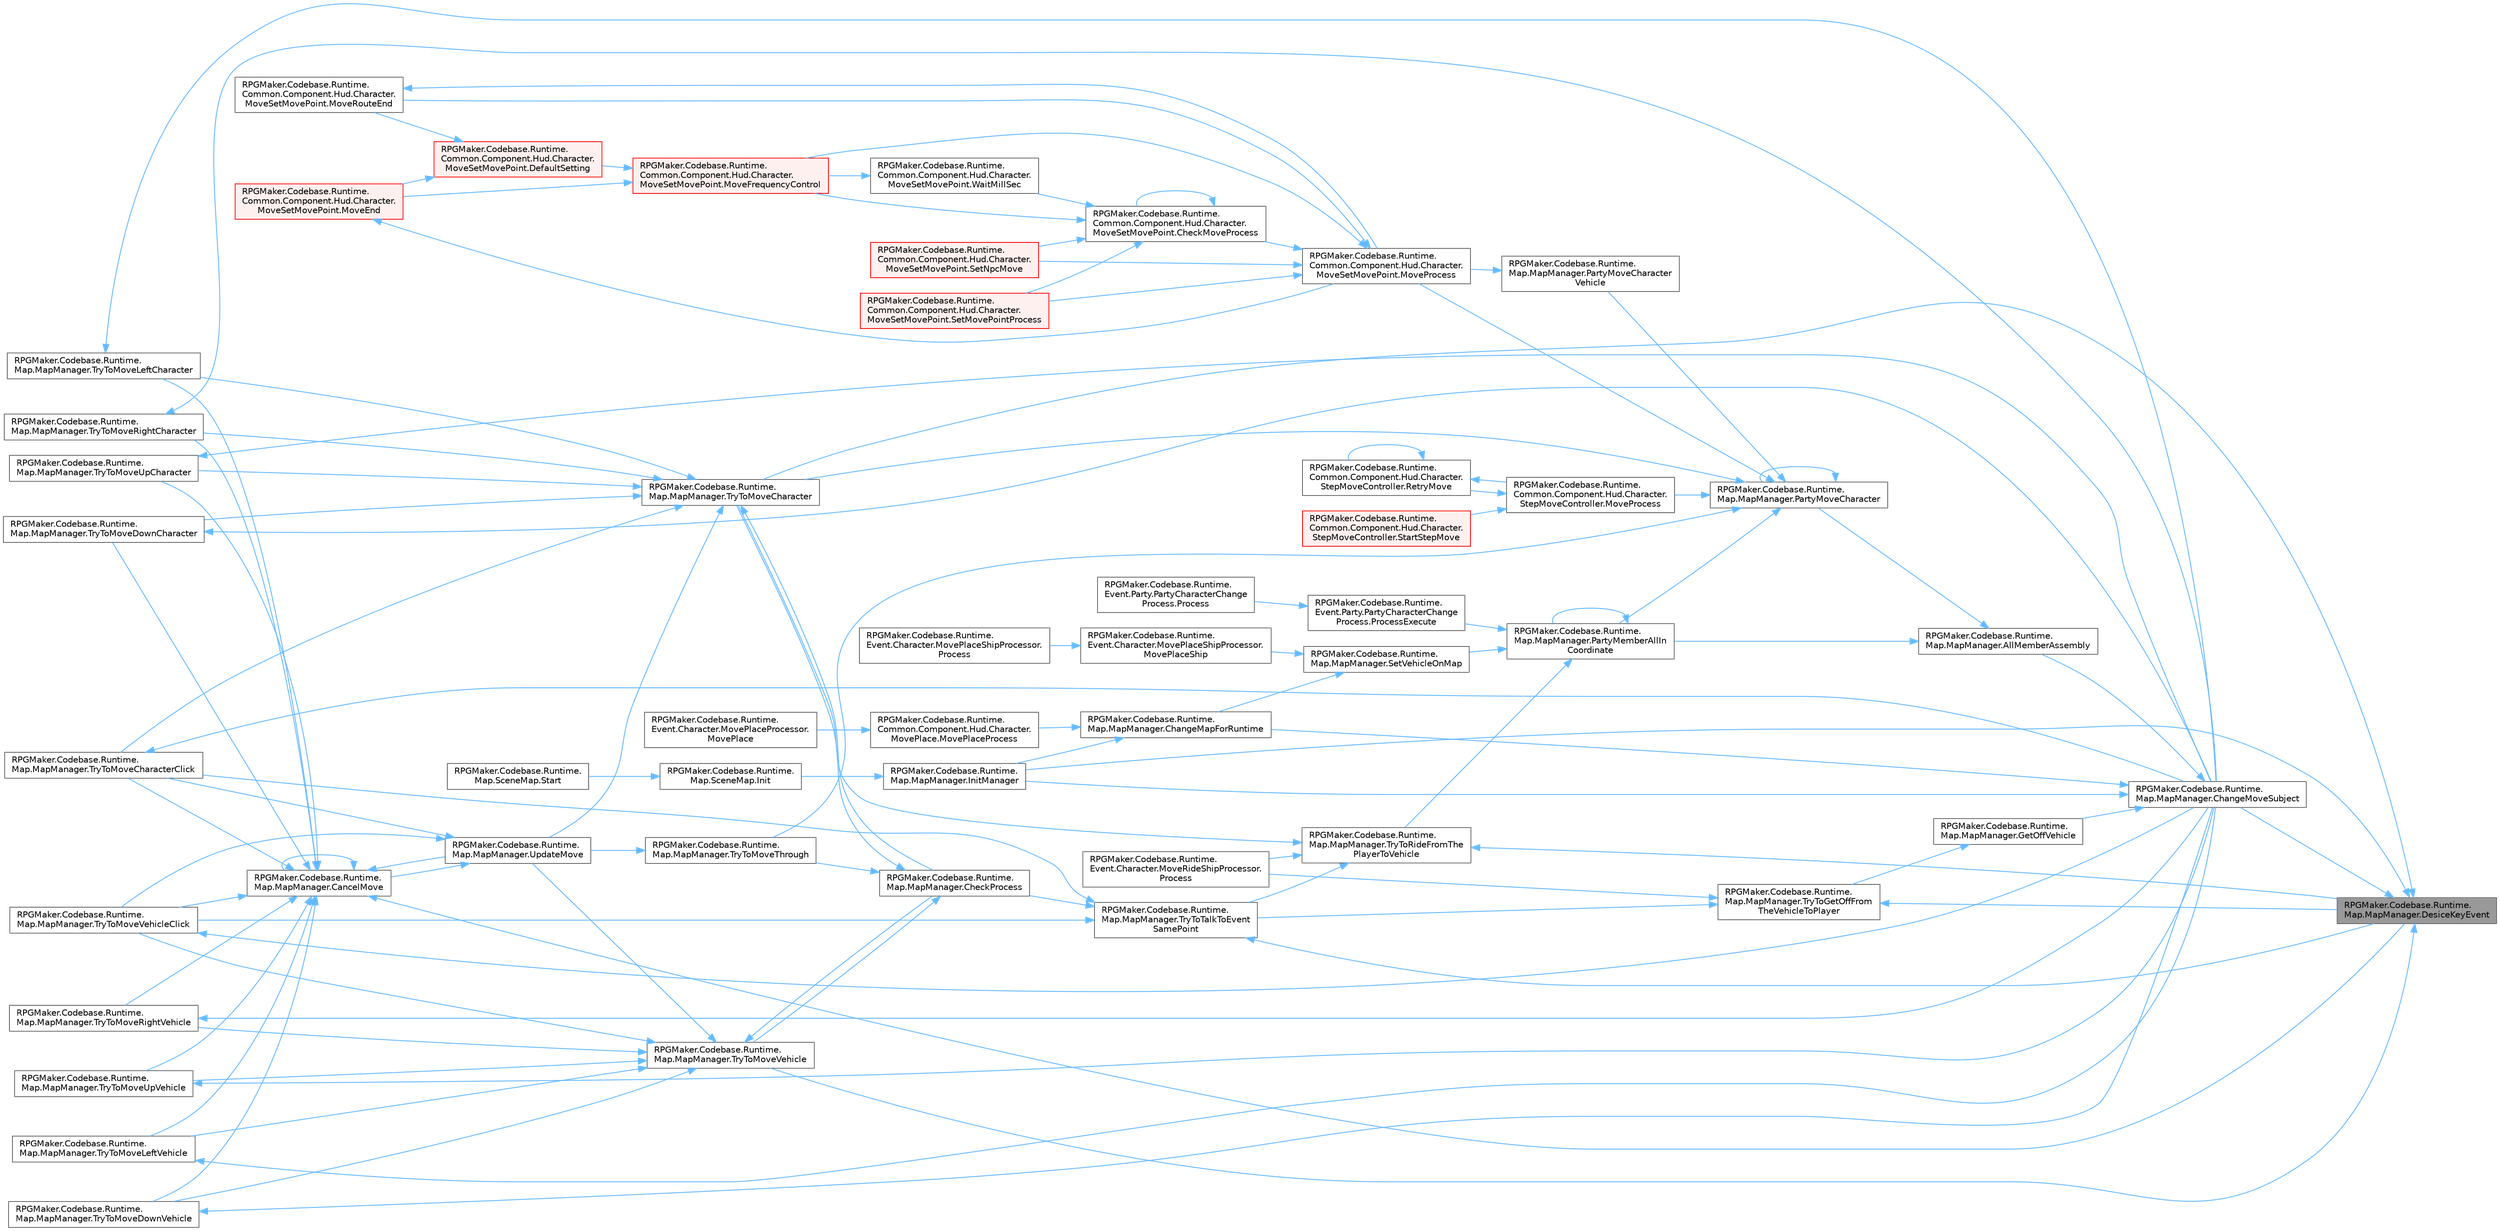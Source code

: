digraph "RPGMaker.Codebase.Runtime.Map.MapManager.DesiceKeyEvent"
{
 // LATEX_PDF_SIZE
  bgcolor="transparent";
  edge [fontname=Helvetica,fontsize=10,labelfontname=Helvetica,labelfontsize=10];
  node [fontname=Helvetica,fontsize=10,shape=box,height=0.2,width=0.4];
  rankdir="RL";
  Node1 [id="Node000001",label="RPGMaker.Codebase.Runtime.\lMap.MapManager.DesiceKeyEvent",height=0.2,width=0.4,color="gray40", fillcolor="grey60", style="filled", fontcolor="black",tooltip="目の前にイベントがあり、その発動契機がTalkであればイベントを開始する"];
  Node1 -> Node2 [id="edge1_Node000001_Node000002",dir="back",color="steelblue1",style="solid",tooltip=" "];
  Node2 [id="Node000002",label="RPGMaker.Codebase.Runtime.\lMap.MapManager.ChangeMoveSubject",height=0.2,width=0.4,color="grey40", fillcolor="white", style="filled",URL="$d5/d0f/class_r_p_g_maker_1_1_codebase_1_1_runtime_1_1_map_1_1_map_manager.html#a5d00d2c525cee192d90fc53bbc0c8682",tooltip=" "];
  Node2 -> Node3 [id="edge2_Node000002_Node000003",dir="back",color="steelblue1",style="solid",tooltip=" "];
  Node3 [id="Node000003",label="RPGMaker.Codebase.Runtime.\lMap.MapManager.AllMemberAssembly",height=0.2,width=0.4,color="grey40", fillcolor="white", style="filled",URL="$d5/d0f/class_r_p_g_maker_1_1_codebase_1_1_runtime_1_1_map_1_1_map_manager.html#a8c6faf084ea80880467ab13a448e9bed",tooltip="全員集したにで操作切り替え"];
  Node3 -> Node4 [id="edge3_Node000003_Node000004",dir="back",color="steelblue1",style="solid",tooltip=" "];
  Node4 [id="Node000004",label="RPGMaker.Codebase.Runtime.\lMap.MapManager.PartyMemberAllIn\lCoordinate",height=0.2,width=0.4,color="grey40", fillcolor="white", style="filled",URL="$d5/d0f/class_r_p_g_maker_1_1_codebase_1_1_runtime_1_1_map_1_1_map_manager.html#adc8a96ff2875947b6e7a4a6aa6c7f1a1",tooltip=" "];
  Node4 -> Node4 [id="edge4_Node000004_Node000004",dir="back",color="steelblue1",style="solid",tooltip=" "];
  Node4 -> Node5 [id="edge5_Node000004_Node000005",dir="back",color="steelblue1",style="solid",tooltip=" "];
  Node5 [id="Node000005",label="RPGMaker.Codebase.Runtime.\lEvent.Party.PartyCharacterChange\lProcess.ProcessExecute",height=0.2,width=0.4,color="grey40", fillcolor="white", style="filled",URL="$dc/dee/class_r_p_g_maker_1_1_codebase_1_1_runtime_1_1_event_1_1_party_1_1_party_character_change_process.html#a36241cd62b9cb79bf4330645b34576e5",tooltip="😁 処理内容"];
  Node5 -> Node6 [id="edge6_Node000005_Node000006",dir="back",color="steelblue1",style="solid",tooltip=" "];
  Node6 [id="Node000006",label="RPGMaker.Codebase.Runtime.\lEvent.Party.PartyCharacterChange\lProcess.Process",height=0.2,width=0.4,color="grey40", fillcolor="white", style="filled",URL="$dc/dee/class_r_p_g_maker_1_1_codebase_1_1_runtime_1_1_event_1_1_party_1_1_party_character_change_process.html#ae0f898626129d655b3cd7452f9cd043d",tooltip="😁 処理"];
  Node4 -> Node7 [id="edge7_Node000004_Node000007",dir="back",color="steelblue1",style="solid",tooltip=" "];
  Node7 [id="Node000007",label="RPGMaker.Codebase.Runtime.\lMap.MapManager.SetVehicleOnMap",height=0.2,width=0.4,color="grey40", fillcolor="white", style="filled",URL="$d5/d0f/class_r_p_g_maker_1_1_codebase_1_1_runtime_1_1_map_1_1_map_manager.html#a37e412a35b210f1313f567ba8ade8b96",tooltip=" "];
  Node7 -> Node8 [id="edge8_Node000007_Node000008",dir="back",color="steelblue1",style="solid",tooltip=" "];
  Node8 [id="Node000008",label="RPGMaker.Codebase.Runtime.\lMap.MapManager.ChangeMapForRuntime",height=0.2,width=0.4,color="grey40", fillcolor="white", style="filled",URL="$d5/d0f/class_r_p_g_maker_1_1_codebase_1_1_runtime_1_1_map_1_1_map_manager.html#a164b0a6efee413b3cff10ea519ab8029",tooltip="マップを表示する"];
  Node8 -> Node9 [id="edge9_Node000008_Node000009",dir="back",color="steelblue1",style="solid",tooltip=" "];
  Node9 [id="Node000009",label="RPGMaker.Codebase.Runtime.\lMap.MapManager.InitManager",height=0.2,width=0.4,color="grey40", fillcolor="white", style="filled",URL="$d5/d0f/class_r_p_g_maker_1_1_codebase_1_1_runtime_1_1_map_1_1_map_manager.html#ae14061e8d125d7fe532437b6ba183131",tooltip="マップ初期化"];
  Node9 -> Node10 [id="edge10_Node000009_Node000010",dir="back",color="steelblue1",style="solid",tooltip=" "];
  Node10 [id="Node000010",label="RPGMaker.Codebase.Runtime.\lMap.SceneMap.Init",height=0.2,width=0.4,color="grey40", fillcolor="white", style="filled",URL="$db/d02/class_r_p_g_maker_1_1_codebase_1_1_runtime_1_1_map_1_1_scene_map.html#a0f6d0adae41e09e94a55d3c0af0c87dc",tooltip=" "];
  Node10 -> Node11 [id="edge11_Node000010_Node000011",dir="back",color="steelblue1",style="solid",tooltip=" "];
  Node11 [id="Node000011",label="RPGMaker.Codebase.Runtime.\lMap.SceneMap.Start",height=0.2,width=0.4,color="grey40", fillcolor="white", style="filled",URL="$db/d02/class_r_p_g_maker_1_1_codebase_1_1_runtime_1_1_map_1_1_scene_map.html#a8514c54d190f9d2acb578100f490a861",tooltip=" "];
  Node8 -> Node12 [id="edge12_Node000008_Node000012",dir="back",color="steelblue1",style="solid",tooltip=" "];
  Node12 [id="Node000012",label="RPGMaker.Codebase.Runtime.\lCommon.Component.Hud.Character.\lMovePlace.MovePlaceProcess",height=0.2,width=0.4,color="grey40", fillcolor="white", style="filled",URL="$df/d12/class_r_p_g_maker_1_1_codebase_1_1_runtime_1_1_common_1_1_component_1_1_hud_1_1_character_1_1_move_place.html#a937507f8d3c881ce82d1d1eb38321bbf",tooltip="😁 場所処理移動"];
  Node12 -> Node13 [id="edge13_Node000012_Node000013",dir="back",color="steelblue1",style="solid",tooltip=" "];
  Node13 [id="Node000013",label="RPGMaker.Codebase.Runtime.\lEvent.Character.MovePlaceProcessor.\lMovePlace",height=0.2,width=0.4,color="grey40", fillcolor="white", style="filled",URL="$da/d06/class_r_p_g_maker_1_1_codebase_1_1_runtime_1_1_event_1_1_character_1_1_move_place_processor.html#acd1dee6b4f36de52d8a8b775d612e502",tooltip="😁"];
  Node7 -> Node14 [id="edge14_Node000007_Node000014",dir="back",color="steelblue1",style="solid",tooltip=" "];
  Node14 [id="Node000014",label="RPGMaker.Codebase.Runtime.\lEvent.Character.MovePlaceShipProcessor.\lMovePlaceShip",height=0.2,width=0.4,color="grey40", fillcolor="white", style="filled",URL="$df/d26/class_r_p_g_maker_1_1_codebase_1_1_runtime_1_1_event_1_1_character_1_1_move_place_ship_processor.html#af7c051f7a66cfbc9f89063046feca8f0",tooltip="😁 移動場所船"];
  Node14 -> Node15 [id="edge15_Node000014_Node000015",dir="back",color="steelblue1",style="solid",tooltip=" "];
  Node15 [id="Node000015",label="RPGMaker.Codebase.Runtime.\lEvent.Character.MovePlaceShipProcessor.\lProcess",height=0.2,width=0.4,color="grey40", fillcolor="white", style="filled",URL="$df/d26/class_r_p_g_maker_1_1_codebase_1_1_runtime_1_1_event_1_1_character_1_1_move_place_ship_processor.html#a529c9f8d4cbc0f8acb538ec1f1ffb790",tooltip="😁 処理"];
  Node4 -> Node16 [id="edge16_Node000004_Node000016",dir="back",color="steelblue1",style="solid",tooltip=" "];
  Node16 [id="Node000016",label="RPGMaker.Codebase.Runtime.\lMap.MapManager.TryToRideFromThe\lPlayerToVehicle",height=0.2,width=0.4,color="grey40", fillcolor="white", style="filled",URL="$d5/d0f/class_r_p_g_maker_1_1_codebase_1_1_runtime_1_1_map_1_1_map_manager.html#af833ea891460fe653ce5b7900b86e151",tooltip="乗り物に乗る"];
  Node16 -> Node1 [id="edge17_Node000016_Node000001",dir="back",color="steelblue1",style="solid",tooltip=" "];
  Node16 -> Node17 [id="edge18_Node000016_Node000017",dir="back",color="steelblue1",style="solid",tooltip=" "];
  Node17 [id="Node000017",label="RPGMaker.Codebase.Runtime.\lEvent.Character.MoveRideShipProcessor.\lProcess",height=0.2,width=0.4,color="grey40", fillcolor="white", style="filled",URL="$db/dea/class_r_p_g_maker_1_1_codebase_1_1_runtime_1_1_event_1_1_character_1_1_move_ride_ship_processor.html#ae9d6fa0140ad420b3607b15b970830f6",tooltip="😁 処理"];
  Node16 -> Node18 [id="edge19_Node000016_Node000018",dir="back",color="steelblue1",style="solid",tooltip=" "];
  Node18 [id="Node000018",label="RPGMaker.Codebase.Runtime.\lMap.MapManager.TryToMoveCharacter",height=0.2,width=0.4,color="grey40", fillcolor="white", style="filled",URL="$d5/d0f/class_r_p_g_maker_1_1_codebase_1_1_runtime_1_1_map_1_1_map_manager.html#a1c50ac1ba190459e6f190cdbfe263778",tooltip="キャラクターの移動を試行する （対象位置が進入不可の場合は向きだけ変える）"];
  Node18 -> Node19 [id="edge20_Node000018_Node000019",dir="back",color="steelblue1",style="solid",tooltip=" "];
  Node19 [id="Node000019",label="RPGMaker.Codebase.Runtime.\lMap.MapManager.CheckProcess",height=0.2,width=0.4,color="grey40", fillcolor="white", style="filled",URL="$d5/d0f/class_r_p_g_maker_1_1_codebase_1_1_runtime_1_1_map_1_1_map_manager.html#af61111401b6e289e7cd71c37c80bff5d",tooltip="移動後の各判定処理"];
  Node19 -> Node18 [id="edge21_Node000019_Node000018",dir="back",color="steelblue1",style="solid",tooltip=" "];
  Node19 -> Node20 [id="edge22_Node000019_Node000020",dir="back",color="steelblue1",style="solid",tooltip=" "];
  Node20 [id="Node000020",label="RPGMaker.Codebase.Runtime.\lMap.MapManager.TryToMoveThrough",height=0.2,width=0.4,color="grey40", fillcolor="white", style="filled",URL="$d5/d0f/class_r_p_g_maker_1_1_codebase_1_1_runtime_1_1_map_1_1_map_manager.html#a568c166cd57f15308dc10ba60706bd26",tooltip=" "];
  Node20 -> Node21 [id="edge23_Node000020_Node000021",dir="back",color="steelblue1",style="solid",tooltip=" "];
  Node21 [id="Node000021",label="RPGMaker.Codebase.Runtime.\lMap.MapManager.UpdateMove",height=0.2,width=0.4,color="grey40", fillcolor="white", style="filled",URL="$d5/d0f/class_r_p_g_maker_1_1_codebase_1_1_runtime_1_1_map_1_1_map_manager.html#a8d383409968f24c28e9393d632d207c2",tooltip=" "];
  Node21 -> Node22 [id="edge24_Node000021_Node000022",dir="back",color="steelblue1",style="solid",tooltip=" "];
  Node22 [id="Node000022",label="RPGMaker.Codebase.Runtime.\lMap.MapManager.CancelMove",height=0.2,width=0.4,color="grey40", fillcolor="white", style="filled",URL="$d5/d0f/class_r_p_g_maker_1_1_codebase_1_1_runtime_1_1_map_1_1_map_manager.html#aec356ba03028b9e11ece2ceb38d7f3cf",tooltip=" "];
  Node22 -> Node22 [id="edge25_Node000022_Node000022",dir="back",color="steelblue1",style="solid",tooltip=" "];
  Node22 -> Node1 [id="edge26_Node000022_Node000001",dir="back",color="steelblue1",style="solid",tooltip=" "];
  Node22 -> Node23 [id="edge27_Node000022_Node000023",dir="back",color="steelblue1",style="solid",tooltip=" "];
  Node23 [id="Node000023",label="RPGMaker.Codebase.Runtime.\lMap.MapManager.TryToMoveCharacterClick",height=0.2,width=0.4,color="grey40", fillcolor="white", style="filled",URL="$d5/d0f/class_r_p_g_maker_1_1_codebase_1_1_runtime_1_1_map_1_1_map_manager.html#a3a7ad6e6d848e31770443541b2113049",tooltip="キャラクターの移動を試行する （対象位置が進入不可の場合は向きだけ変える）"];
  Node23 -> Node2 [id="edge28_Node000023_Node000002",dir="back",color="steelblue1",style="solid",tooltip=" "];
  Node22 -> Node24 [id="edge29_Node000022_Node000024",dir="back",color="steelblue1",style="solid",tooltip=" "];
  Node24 [id="Node000024",label="RPGMaker.Codebase.Runtime.\lMap.MapManager.TryToMoveDownCharacter",height=0.2,width=0.4,color="grey40", fillcolor="white", style="filled",URL="$d5/d0f/class_r_p_g_maker_1_1_codebase_1_1_runtime_1_1_map_1_1_map_manager.html#ab602fb3908c965ecbdfa140fa64e3de4",tooltip=" "];
  Node24 -> Node2 [id="edge30_Node000024_Node000002",dir="back",color="steelblue1",style="solid",tooltip=" "];
  Node22 -> Node25 [id="edge31_Node000022_Node000025",dir="back",color="steelblue1",style="solid",tooltip=" "];
  Node25 [id="Node000025",label="RPGMaker.Codebase.Runtime.\lMap.MapManager.TryToMoveDownVehicle",height=0.2,width=0.4,color="grey40", fillcolor="white", style="filled",URL="$d5/d0f/class_r_p_g_maker_1_1_codebase_1_1_runtime_1_1_map_1_1_map_manager.html#a476c0a4fd7efbcd64fb342d4988ba6f7",tooltip=" "];
  Node25 -> Node2 [id="edge32_Node000025_Node000002",dir="back",color="steelblue1",style="solid",tooltip=" "];
  Node22 -> Node26 [id="edge33_Node000022_Node000026",dir="back",color="steelblue1",style="solid",tooltip=" "];
  Node26 [id="Node000026",label="RPGMaker.Codebase.Runtime.\lMap.MapManager.TryToMoveLeftCharacter",height=0.2,width=0.4,color="grey40", fillcolor="white", style="filled",URL="$d5/d0f/class_r_p_g_maker_1_1_codebase_1_1_runtime_1_1_map_1_1_map_manager.html#a1d7da40eb2e0a29eda0e228f434a77ec",tooltip="Actionへの代入時に内容が確認しやすいように、各向き分メソッドを用意。"];
  Node26 -> Node2 [id="edge34_Node000026_Node000002",dir="back",color="steelblue1",style="solid",tooltip=" "];
  Node22 -> Node27 [id="edge35_Node000022_Node000027",dir="back",color="steelblue1",style="solid",tooltip=" "];
  Node27 [id="Node000027",label="RPGMaker.Codebase.Runtime.\lMap.MapManager.TryToMoveLeftVehicle",height=0.2,width=0.4,color="grey40", fillcolor="white", style="filled",URL="$d5/d0f/class_r_p_g_maker_1_1_codebase_1_1_runtime_1_1_map_1_1_map_manager.html#a8efa0bcf03ce7e5b2b1746ccc3ee13c0",tooltip="Actionへの代入時に内容が確認しやすいように、各向き分メソッドを用意。"];
  Node27 -> Node2 [id="edge36_Node000027_Node000002",dir="back",color="steelblue1",style="solid",tooltip=" "];
  Node22 -> Node28 [id="edge37_Node000022_Node000028",dir="back",color="steelblue1",style="solid",tooltip=" "];
  Node28 [id="Node000028",label="RPGMaker.Codebase.Runtime.\lMap.MapManager.TryToMoveRightCharacter",height=0.2,width=0.4,color="grey40", fillcolor="white", style="filled",URL="$d5/d0f/class_r_p_g_maker_1_1_codebase_1_1_runtime_1_1_map_1_1_map_manager.html#a4de669f540fb731c58fe2aaf3218c235",tooltip=" "];
  Node28 -> Node2 [id="edge38_Node000028_Node000002",dir="back",color="steelblue1",style="solid",tooltip=" "];
  Node22 -> Node29 [id="edge39_Node000022_Node000029",dir="back",color="steelblue1",style="solid",tooltip=" "];
  Node29 [id="Node000029",label="RPGMaker.Codebase.Runtime.\lMap.MapManager.TryToMoveRightVehicle",height=0.2,width=0.4,color="grey40", fillcolor="white", style="filled",URL="$d5/d0f/class_r_p_g_maker_1_1_codebase_1_1_runtime_1_1_map_1_1_map_manager.html#a3ec5763f85b5b41539237530c5806901",tooltip=" "];
  Node29 -> Node2 [id="edge40_Node000029_Node000002",dir="back",color="steelblue1",style="solid",tooltip=" "];
  Node22 -> Node30 [id="edge41_Node000022_Node000030",dir="back",color="steelblue1",style="solid",tooltip=" "];
  Node30 [id="Node000030",label="RPGMaker.Codebase.Runtime.\lMap.MapManager.TryToMoveUpCharacter",height=0.2,width=0.4,color="grey40", fillcolor="white", style="filled",URL="$d5/d0f/class_r_p_g_maker_1_1_codebase_1_1_runtime_1_1_map_1_1_map_manager.html#ac3d79e5a98a34a7f08f34402600f7a57",tooltip=" "];
  Node30 -> Node2 [id="edge42_Node000030_Node000002",dir="back",color="steelblue1",style="solid",tooltip=" "];
  Node22 -> Node31 [id="edge43_Node000022_Node000031",dir="back",color="steelblue1",style="solid",tooltip=" "];
  Node31 [id="Node000031",label="RPGMaker.Codebase.Runtime.\lMap.MapManager.TryToMoveUpVehicle",height=0.2,width=0.4,color="grey40", fillcolor="white", style="filled",URL="$d5/d0f/class_r_p_g_maker_1_1_codebase_1_1_runtime_1_1_map_1_1_map_manager.html#ac56d14e743bf2942bb37db5c5954063e",tooltip=" "];
  Node31 -> Node2 [id="edge44_Node000031_Node000002",dir="back",color="steelblue1",style="solid",tooltip=" "];
  Node22 -> Node32 [id="edge45_Node000022_Node000032",dir="back",color="steelblue1",style="solid",tooltip=" "];
  Node32 [id="Node000032",label="RPGMaker.Codebase.Runtime.\lMap.MapManager.TryToMoveVehicleClick",height=0.2,width=0.4,color="grey40", fillcolor="white", style="filled",URL="$d5/d0f/class_r_p_g_maker_1_1_codebase_1_1_runtime_1_1_map_1_1_map_manager.html#a6ee6f9efcc536de03d0f38f5d3de8e9e",tooltip="キャラクターの移動を試行する （対象位置が進入不可の場合は向きだけ変える）"];
  Node32 -> Node2 [id="edge46_Node000032_Node000002",dir="back",color="steelblue1",style="solid",tooltip=" "];
  Node22 -> Node21 [id="edge47_Node000022_Node000021",dir="back",color="steelblue1",style="solid",tooltip=" "];
  Node21 -> Node23 [id="edge48_Node000021_Node000023",dir="back",color="steelblue1",style="solid",tooltip=" "];
  Node21 -> Node32 [id="edge49_Node000021_Node000032",dir="back",color="steelblue1",style="solid",tooltip=" "];
  Node19 -> Node33 [id="edge50_Node000019_Node000033",dir="back",color="steelblue1",style="solid",tooltip=" "];
  Node33 [id="Node000033",label="RPGMaker.Codebase.Runtime.\lMap.MapManager.TryToMoveVehicle",height=0.2,width=0.4,color="grey40", fillcolor="white", style="filled",URL="$d5/d0f/class_r_p_g_maker_1_1_codebase_1_1_runtime_1_1_map_1_1_map_manager.html#af0e1fa61778d47dccbe907bcb8ebeb4c",tooltip="乗り物の移動を試行する （対象位置が進入不可の場合は向きだけ変える）"];
  Node33 -> Node19 [id="edge51_Node000033_Node000019",dir="back",color="steelblue1",style="solid",tooltip=" "];
  Node33 -> Node25 [id="edge52_Node000033_Node000025",dir="back",color="steelblue1",style="solid",tooltip=" "];
  Node33 -> Node27 [id="edge53_Node000033_Node000027",dir="back",color="steelblue1",style="solid",tooltip=" "];
  Node33 -> Node29 [id="edge54_Node000033_Node000029",dir="back",color="steelblue1",style="solid",tooltip=" "];
  Node33 -> Node31 [id="edge55_Node000033_Node000031",dir="back",color="steelblue1",style="solid",tooltip=" "];
  Node33 -> Node32 [id="edge56_Node000033_Node000032",dir="back",color="steelblue1",style="solid",tooltip=" "];
  Node33 -> Node21 [id="edge57_Node000033_Node000021",dir="back",color="steelblue1",style="solid",tooltip=" "];
  Node18 -> Node23 [id="edge58_Node000018_Node000023",dir="back",color="steelblue1",style="solid",tooltip=" "];
  Node18 -> Node24 [id="edge59_Node000018_Node000024",dir="back",color="steelblue1",style="solid",tooltip=" "];
  Node18 -> Node26 [id="edge60_Node000018_Node000026",dir="back",color="steelblue1",style="solid",tooltip=" "];
  Node18 -> Node28 [id="edge61_Node000018_Node000028",dir="back",color="steelblue1",style="solid",tooltip=" "];
  Node18 -> Node30 [id="edge62_Node000018_Node000030",dir="back",color="steelblue1",style="solid",tooltip=" "];
  Node18 -> Node21 [id="edge63_Node000018_Node000021",dir="back",color="steelblue1",style="solid",tooltip=" "];
  Node16 -> Node34 [id="edge64_Node000016_Node000034",dir="back",color="steelblue1",style="solid",tooltip=" "];
  Node34 [id="Node000034",label="RPGMaker.Codebase.Runtime.\lMap.MapManager.TryToTalkToEvent\lSamePoint",height=0.2,width=0.4,color="grey40", fillcolor="white", style="filled",URL="$d5/d0f/class_r_p_g_maker_1_1_codebase_1_1_runtime_1_1_map_1_1_map_manager.html#a0fbfc4078a6e1d77a62009a7ac3985c4",tooltip=" "];
  Node34 -> Node19 [id="edge65_Node000034_Node000019",dir="back",color="steelblue1",style="solid",tooltip=" "];
  Node34 -> Node1 [id="edge66_Node000034_Node000001",dir="back",color="steelblue1",style="solid",tooltip=" "];
  Node34 -> Node23 [id="edge67_Node000034_Node000023",dir="back",color="steelblue1",style="solid",tooltip=" "];
  Node34 -> Node32 [id="edge68_Node000034_Node000032",dir="back",color="steelblue1",style="solid",tooltip=" "];
  Node3 -> Node35 [id="edge69_Node000003_Node000035",dir="back",color="steelblue1",style="solid",tooltip=" "];
  Node35 [id="Node000035",label="RPGMaker.Codebase.Runtime.\lMap.MapManager.PartyMoveCharacter",height=0.2,width=0.4,color="grey40", fillcolor="white", style="filled",URL="$d5/d0f/class_r_p_g_maker_1_1_codebase_1_1_runtime_1_1_map_1_1_map_manager.html#a62362677c5fd951f473d6f35cbd01721",tooltip="パーティメンバーの移動"];
  Node35 -> Node36 [id="edge70_Node000035_Node000036",dir="back",color="steelblue1",style="solid",tooltip=" "];
  Node36 [id="Node000036",label="RPGMaker.Codebase.Runtime.\lCommon.Component.Hud.Character.\lMoveSetMovePoint.MoveProcess",height=0.2,width=0.4,color="grey40", fillcolor="white", style="filled",URL="$d9/dcc/class_r_p_g_maker_1_1_codebase_1_1_runtime_1_1_common_1_1_component_1_1_hud_1_1_character_1_1_move_set_move_point.html#a185f808a65cadb15dd740c3e90ee7304",tooltip="😁 処理移動"];
  Node36 -> Node37 [id="edge71_Node000036_Node000037",dir="back",color="steelblue1",style="solid",tooltip=" "];
  Node37 [id="Node000037",label="RPGMaker.Codebase.Runtime.\lCommon.Component.Hud.Character.\lMoveSetMovePoint.CheckMoveProcess",height=0.2,width=0.4,color="grey40", fillcolor="white", style="filled",URL="$d9/dcc/class_r_p_g_maker_1_1_codebase_1_1_runtime_1_1_common_1_1_component_1_1_hud_1_1_character_1_1_move_set_move_point.html#a2bae2a194cc3c0c8d04f6fbba15a96a2",tooltip="😁 移動処理チェック"];
  Node37 -> Node37 [id="edge72_Node000037_Node000037",dir="back",color="steelblue1",style="solid",tooltip=" "];
  Node37 -> Node38 [id="edge73_Node000037_Node000038",dir="back",color="steelblue1",style="solid",tooltip=" "];
  Node38 [id="Node000038",label="RPGMaker.Codebase.Runtime.\lCommon.Component.Hud.Character.\lMoveSetMovePoint.MoveFrequencyControl",height=0.2,width=0.4,color="red", fillcolor="#FFF0F0", style="filled",URL="$d9/dcc/class_r_p_g_maker_1_1_codebase_1_1_runtime_1_1_common_1_1_component_1_1_hud_1_1_character_1_1_move_set_move_point.html#a3f0d798a4b42b2b5c82047580086e240",tooltip="😁 移動頻度を制御。"];
  Node38 -> Node39 [id="edge74_Node000038_Node000039",dir="back",color="steelblue1",style="solid",tooltip=" "];
  Node39 [id="Node000039",label="RPGMaker.Codebase.Runtime.\lCommon.Component.Hud.Character.\lMoveSetMovePoint.DefaultSetting",height=0.2,width=0.4,color="red", fillcolor="#FFF0F0", style="filled",URL="$d9/dcc/class_r_p_g_maker_1_1_codebase_1_1_runtime_1_1_common_1_1_component_1_1_hud_1_1_character_1_1_move_set_move_point.html#ac49057818366ab2454ec71dc8cabb06e",tooltip="😁 初期設定に戻す"];
  Node39 -> Node40 [id="edge75_Node000039_Node000040",dir="back",color="steelblue1",style="solid",tooltip=" "];
  Node40 [id="Node000040",label="RPGMaker.Codebase.Runtime.\lCommon.Component.Hud.Character.\lMoveSetMovePoint.MoveEnd",height=0.2,width=0.4,color="red", fillcolor="#FFF0F0", style="filled",URL="$d9/dcc/class_r_p_g_maker_1_1_codebase_1_1_runtime_1_1_common_1_1_component_1_1_hud_1_1_character_1_1_move_set_move_point.html#a6fe6c9af82d5cebbf9b2396ef25d2d6e",tooltip="😁 終了移動"];
  Node40 -> Node36 [id="edge76_Node000040_Node000036",dir="back",color="steelblue1",style="solid",tooltip=" "];
  Node39 -> Node42 [id="edge77_Node000039_Node000042",dir="back",color="steelblue1",style="solid",tooltip=" "];
  Node42 [id="Node000042",label="RPGMaker.Codebase.Runtime.\lCommon.Component.Hud.Character.\lMoveSetMovePoint.MoveRouteEnd",height=0.2,width=0.4,color="grey40", fillcolor="white", style="filled",URL="$d9/dcc/class_r_p_g_maker_1_1_codebase_1_1_runtime_1_1_common_1_1_component_1_1_hud_1_1_character_1_1_move_set_move_point.html#a9557007b5522510285b73c3bff865926",tooltip="😁 経路終了移動"];
  Node42 -> Node36 [id="edge78_Node000042_Node000036",dir="back",color="steelblue1",style="solid",tooltip=" "];
  Node38 -> Node40 [id="edge79_Node000038_Node000040",dir="back",color="steelblue1",style="solid",tooltip=" "];
  Node37 -> Node46 [id="edge80_Node000037_Node000046",dir="back",color="steelblue1",style="solid",tooltip=" "];
  Node46 [id="Node000046",label="RPGMaker.Codebase.Runtime.\lCommon.Component.Hud.Character.\lMoveSetMovePoint.SetMovePointProcess",height=0.2,width=0.4,color="red", fillcolor="#FFF0F0", style="filled",URL="$d9/dcc/class_r_p_g_maker_1_1_codebase_1_1_runtime_1_1_common_1_1_component_1_1_hud_1_1_character_1_1_move_set_move_point.html#a60d59a4bd8e4ced80293c6737c5f5305",tooltip="😁 イベントコマンドから設定"];
  Node37 -> Node50 [id="edge81_Node000037_Node000050",dir="back",color="steelblue1",style="solid",tooltip=" "];
  Node50 [id="Node000050",label="RPGMaker.Codebase.Runtime.\lCommon.Component.Hud.Character.\lMoveSetMovePoint.SetNpcMove",height=0.2,width=0.4,color="red", fillcolor="#FFF0F0", style="filled",URL="$d9/dcc/class_r_p_g_maker_1_1_codebase_1_1_runtime_1_1_common_1_1_component_1_1_hud_1_1_character_1_1_move_set_move_point.html#a27fe8ab335660b51e4bf73d7365c9039",tooltip="😁 自律移動から設定"];
  Node37 -> Node57 [id="edge82_Node000037_Node000057",dir="back",color="steelblue1",style="solid",tooltip=" "];
  Node57 [id="Node000057",label="RPGMaker.Codebase.Runtime.\lCommon.Component.Hud.Character.\lMoveSetMovePoint.WaitMillSec",height=0.2,width=0.4,color="grey40", fillcolor="white", style="filled",URL="$d9/dcc/class_r_p_g_maker_1_1_codebase_1_1_runtime_1_1_common_1_1_component_1_1_hud_1_1_character_1_1_move_set_move_point.html#a061e51eb3fce6b1a9d18d6ae9eb4ddbc",tooltip="😁 ミリ秒待ち"];
  Node57 -> Node38 [id="edge83_Node000057_Node000038",dir="back",color="steelblue1",style="solid",tooltip=" "];
  Node36 -> Node38 [id="edge84_Node000036_Node000038",dir="back",color="steelblue1",style="solid",tooltip=" "];
  Node36 -> Node42 [id="edge85_Node000036_Node000042",dir="back",color="steelblue1",style="solid",tooltip=" "];
  Node36 -> Node46 [id="edge86_Node000036_Node000046",dir="back",color="steelblue1",style="solid",tooltip=" "];
  Node36 -> Node50 [id="edge87_Node000036_Node000050",dir="back",color="steelblue1",style="solid",tooltip=" "];
  Node35 -> Node58 [id="edge88_Node000035_Node000058",dir="back",color="steelblue1",style="solid",tooltip=" "];
  Node58 [id="Node000058",label="RPGMaker.Codebase.Runtime.\lCommon.Component.Hud.Character.\lStepMoveController.MoveProcess",height=0.2,width=0.4,color="grey40", fillcolor="white", style="filled",URL="$d0/d39/class_r_p_g_maker_1_1_codebase_1_1_runtime_1_1_common_1_1_component_1_1_hud_1_1_character_1_1_step_move_controller.html#afab55bda8585197faa55733ee8d181b6",tooltip="😁 処理移動"];
  Node58 -> Node59 [id="edge89_Node000058_Node000059",dir="back",color="steelblue1",style="solid",tooltip=" "];
  Node59 [id="Node000059",label="RPGMaker.Codebase.Runtime.\lCommon.Component.Hud.Character.\lStepMoveController.RetryMove",height=0.2,width=0.4,color="grey40", fillcolor="white", style="filled",URL="$d0/d39/class_r_p_g_maker_1_1_codebase_1_1_runtime_1_1_common_1_1_component_1_1_hud_1_1_character_1_1_step_move_controller.html#ace0f98e8a8c680683a0f95c2f8050cd4",tooltip="😁 移動リトライ"];
  Node59 -> Node58 [id="edge90_Node000059_Node000058",dir="back",color="steelblue1",style="solid",tooltip=" "];
  Node59 -> Node59 [id="edge91_Node000059_Node000059",dir="back",color="steelblue1",style="solid",tooltip=" "];
  Node58 -> Node60 [id="edge92_Node000058_Node000060",dir="back",color="steelblue1",style="solid",tooltip=" "];
  Node60 [id="Node000060",label="RPGMaker.Codebase.Runtime.\lCommon.Component.Hud.Character.\lStepMoveController.StartStepMove",height=0.2,width=0.4,color="red", fillcolor="#FFF0F0", style="filled",URL="$d0/d39/class_r_p_g_maker_1_1_codebase_1_1_runtime_1_1_common_1_1_component_1_1_hud_1_1_character_1_1_step_move_controller.html#a23b3df0c59144481659fed87a8ddc62f",tooltip="😁 ステップ移動開始"];
  Node35 -> Node4 [id="edge93_Node000035_Node000004",dir="back",color="steelblue1",style="solid",tooltip=" "];
  Node35 -> Node35 [id="edge94_Node000035_Node000035",dir="back",color="steelblue1",style="solid",tooltip=" "];
  Node35 -> Node62 [id="edge95_Node000035_Node000062",dir="back",color="steelblue1",style="solid",tooltip=" "];
  Node62 [id="Node000062",label="RPGMaker.Codebase.Runtime.\lMap.MapManager.PartyMoveCharacter\lVehicle",height=0.2,width=0.4,color="grey40", fillcolor="white", style="filled",URL="$d5/d0f/class_r_p_g_maker_1_1_codebase_1_1_runtime_1_1_map_1_1_map_manager.html#a9b5fcf45d85c8e52d14a0c5cef1a88a3",tooltip="パーティメンバーの移動 乗り物搭乗時"];
  Node62 -> Node36 [id="edge96_Node000062_Node000036",dir="back",color="steelblue1",style="solid",tooltip=" "];
  Node35 -> Node18 [id="edge97_Node000035_Node000018",dir="back",color="steelblue1",style="solid",tooltip=" "];
  Node35 -> Node20 [id="edge98_Node000035_Node000020",dir="back",color="steelblue1",style="solid",tooltip=" "];
  Node2 -> Node8 [id="edge99_Node000002_Node000008",dir="back",color="steelblue1",style="solid",tooltip=" "];
  Node2 -> Node63 [id="edge100_Node000002_Node000063",dir="back",color="steelblue1",style="solid",tooltip=" "];
  Node63 [id="Node000063",label="RPGMaker.Codebase.Runtime.\lMap.MapManager.GetOffVehicle",height=0.2,width=0.4,color="grey40", fillcolor="white", style="filled",URL="$d5/d0f/class_r_p_g_maker_1_1_codebase_1_1_runtime_1_1_map_1_1_map_manager.html#ac3e43dc471cabb3ae7994aa34310b0e5",tooltip="乗り物降りるメソッド 降りれる方向が入ってくる"];
  Node63 -> Node64 [id="edge101_Node000063_Node000064",dir="back",color="steelblue1",style="solid",tooltip=" "];
  Node64 [id="Node000064",label="RPGMaker.Codebase.Runtime.\lMap.MapManager.TryToGetOffFrom\lTheVehicleToPlayer",height=0.2,width=0.4,color="grey40", fillcolor="white", style="filled",URL="$d5/d0f/class_r_p_g_maker_1_1_codebase_1_1_runtime_1_1_map_1_1_map_manager.html#a3232c5cf05cce0b13dd68035f5ba8604",tooltip="乗り物から降りる"];
  Node64 -> Node1 [id="edge102_Node000064_Node000001",dir="back",color="steelblue1",style="solid",tooltip=" "];
  Node64 -> Node17 [id="edge103_Node000064_Node000017",dir="back",color="steelblue1",style="solid",tooltip=" "];
  Node64 -> Node34 [id="edge104_Node000064_Node000034",dir="back",color="steelblue1",style="solid",tooltip=" "];
  Node2 -> Node9 [id="edge105_Node000002_Node000009",dir="back",color="steelblue1",style="solid",tooltip=" "];
  Node1 -> Node9 [id="edge106_Node000001_Node000009",dir="back",color="steelblue1",style="solid",tooltip=" "];
  Node1 -> Node18 [id="edge107_Node000001_Node000018",dir="back",color="steelblue1",style="solid",tooltip=" "];
  Node1 -> Node33 [id="edge108_Node000001_Node000033",dir="back",color="steelblue1",style="solid",tooltip=" "];
}
